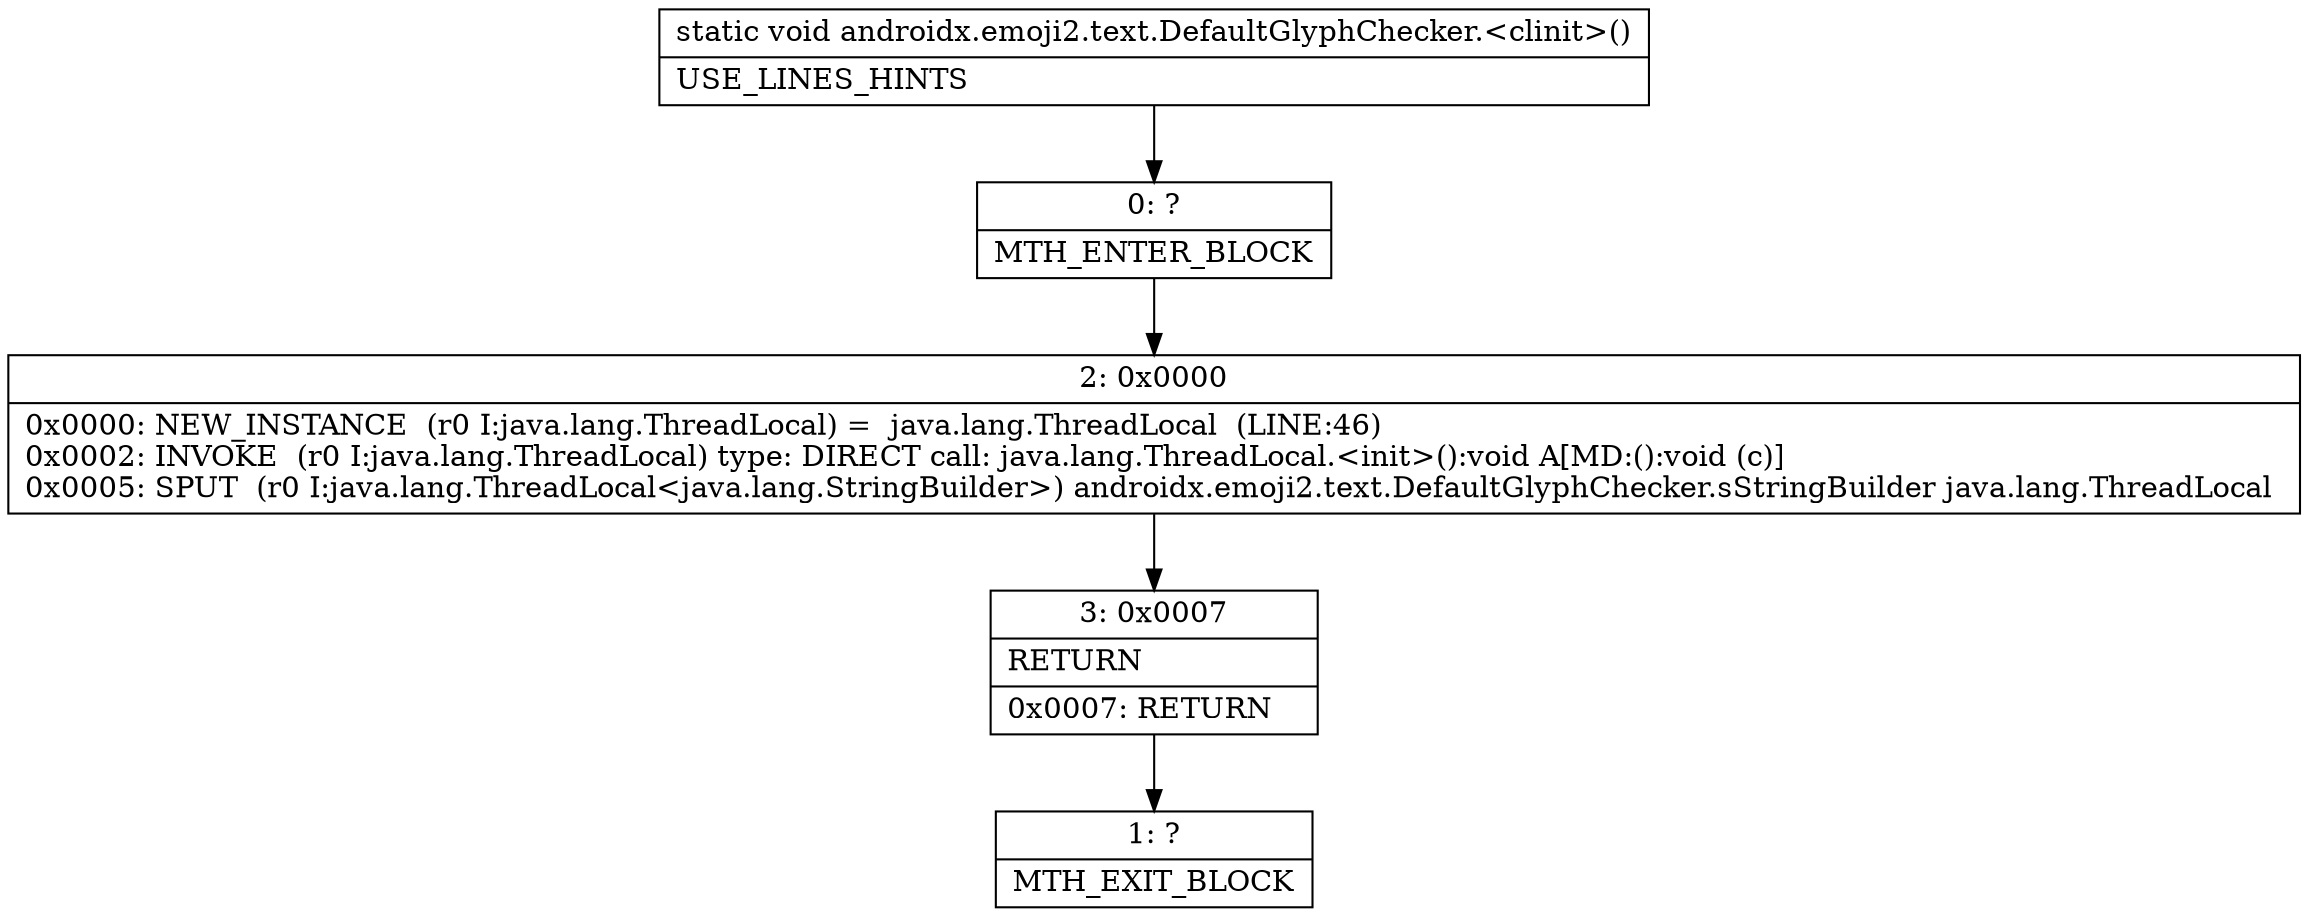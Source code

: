 digraph "CFG forandroidx.emoji2.text.DefaultGlyphChecker.\<clinit\>()V" {
Node_0 [shape=record,label="{0\:\ ?|MTH_ENTER_BLOCK\l}"];
Node_2 [shape=record,label="{2\:\ 0x0000|0x0000: NEW_INSTANCE  (r0 I:java.lang.ThreadLocal) =  java.lang.ThreadLocal  (LINE:46)\l0x0002: INVOKE  (r0 I:java.lang.ThreadLocal) type: DIRECT call: java.lang.ThreadLocal.\<init\>():void A[MD:():void (c)]\l0x0005: SPUT  (r0 I:java.lang.ThreadLocal\<java.lang.StringBuilder\>) androidx.emoji2.text.DefaultGlyphChecker.sStringBuilder java.lang.ThreadLocal \l}"];
Node_3 [shape=record,label="{3\:\ 0x0007|RETURN\l|0x0007: RETURN   \l}"];
Node_1 [shape=record,label="{1\:\ ?|MTH_EXIT_BLOCK\l}"];
MethodNode[shape=record,label="{static void androidx.emoji2.text.DefaultGlyphChecker.\<clinit\>()  | USE_LINES_HINTS\l}"];
MethodNode -> Node_0;Node_0 -> Node_2;
Node_2 -> Node_3;
Node_3 -> Node_1;
}


